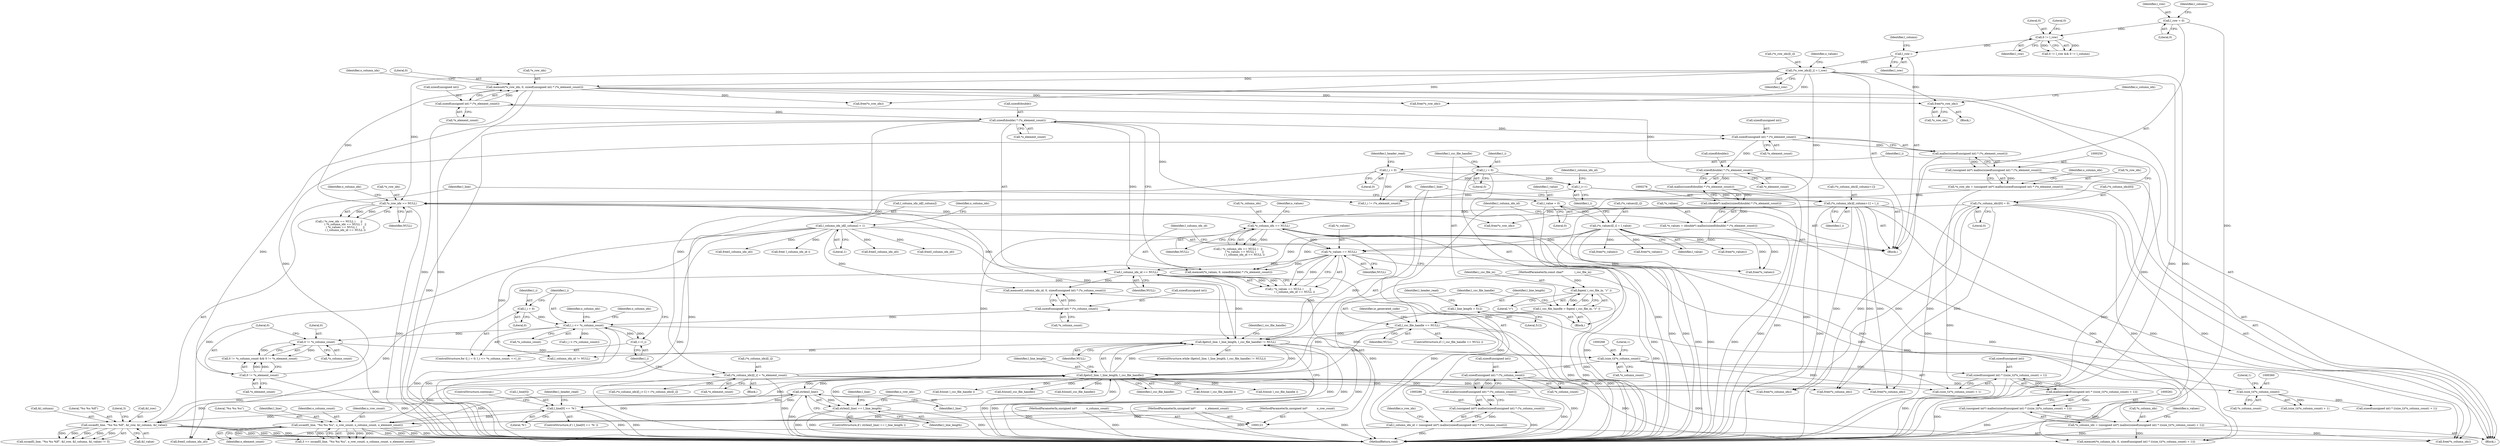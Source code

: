 digraph "0_libxsmm_151481489192e6d1997f8bde52c5c425ea41741d_1@pointer" {
"1000177" [label="(Call,free(*o_row_idx))"];
"1000342" [label="(Call,memset(*o_row_idx, 0, sizeof(unsigned int) * (*o_element_count)))"];
"1000295" [label="(Call,*o_row_idx == NULL)"];
"1000487" [label="(Call,(*o_row_idx)[l_i] = l_row)"];
"1000483" [label="(Call,l_row--)"];
"1000477" [label="(Call,0 != l_row)"];
"1000422" [label="(Call,l_row = 0)"];
"1000246" [label="(Call,*o_row_idx = (unsigned int*) malloc(sizeof(unsigned int) * (*o_element_count)))"];
"1000249" [label="(Call,(unsigned int*) malloc(sizeof(unsigned int) * (*o_element_count)))"];
"1000251" [label="(Call,malloc(sizeof(unsigned int) * (*o_element_count)))"];
"1000252" [label="(Call,sizeof(unsigned int) * (*o_element_count))"];
"1000241" [label="(Call,0 != *o_element_count)"];
"1000368" [label="(Call,sizeof(double) * (*o_element_count))"];
"1000346" [label="(Call,sizeof(unsigned int) * (*o_element_count))"];
"1000278" [label="(Call,sizeof(double) * (*o_element_count))"];
"1000164" [label="(Call,fgets(l_line, l_line_length, l_csc_file_handle) != NULL)"];
"1000165" [label="(Call,fgets(l_line, l_line_length, l_csc_file_handle))"];
"1000435" [label="(Call,sscanf(l_line, \"%u %u %lf\", &l_row, &l_column, &l_value))"];
"1000207" [label="(Call,l_line[0] == '%')"];
"1000173" [label="(Call,strlen(l_line))"];
"1000225" [label="(Call,sscanf(l_line, \"%u %u %u\", o_row_count, o_column_count, o_element_count))"];
"1000127" [label="(MethodParameterIn,unsigned int*           o_row_count)"];
"1000128" [label="(MethodParameterIn,unsigned int*           o_column_count)"];
"1000129" [label="(MethodParameterIn,unsigned int*           o_element_count)"];
"1000133" [label="(Call,l_line_length = 512)"];
"1000172" [label="(Call,strlen(l_line) == l_line_length)"];
"1000155" [label="(Call,l_csc_file_handle == NULL)"];
"1000149" [label="(Call,l_csc_file_handle = fopen( i_csc_file_in, \"r\" ))"];
"1000151" [label="(Call,fopen( i_csc_file_in, \"r\" ))"];
"1000123" [label="(MethodParameterIn,const char*             i_csc_file_in)"];
"1000300" [label="(Call,*o_column_idx == NULL)"];
"1000506" [label="(Call,(*o_column_idx)[l_column+1] = l_i)"];
"1000499" [label="(Call,l_i++)"];
"1000405" [label="(Call,l_i = 0)"];
"1000146" [label="(Call,l_i = 0)"];
"1000392" [label="(Call,(*o_column_idx)[l_i] = *o_element_count)"];
"1000257" [label="(Call,*o_column_idx = (unsigned int*) malloc(sizeof(unsigned int) * ((size_t)(*o_column_count) + 1)))"];
"1000260" [label="(Call,(unsigned int*) malloc(sizeof(unsigned int) * ((size_t)(*o_column_count) + 1)))"];
"1000262" [label="(Call,malloc(sizeof(unsigned int) * ((size_t)(*o_column_count) + 1)))"];
"1000263" [label="(Call,sizeof(unsigned int) * ((size_t)(*o_column_count) + 1))"];
"1000267" [label="(Call,(size_t)(*o_column_count))"];
"1000237" [label="(Call,0 != *o_column_count)"];
"1000385" [label="(Call,l_i <= *o_column_count)"];
"1000382" [label="(Call,l_i = 0)"];
"1000389" [label="(Call,++l_i)"];
"1000376" [label="(Call,sizeof(unsigned int) * (*o_column_count))"];
"1000359" [label="(Call,(size_t)(*o_column_count))"];
"1000288" [label="(Call,sizeof(unsigned int) * (*o_column_count))"];
"1000399" [label="(Call,(*o_column_idx)[0] = 0)"];
"1000309" [label="(Call,l_column_idx_id == NULL)"];
"1000283" [label="(Call,l_column_idx_id = (unsigned int*) malloc(sizeof(unsigned int) * (*o_column_count)))"];
"1000285" [label="(Call,(unsigned int*) malloc(sizeof(unsigned int) * (*o_column_count)))"];
"1000287" [label="(Call,malloc(sizeof(unsigned int) * (*o_column_count)))"];
"1000501" [label="(Call,l_column_idx_id[l_column] = 1)"];
"1000305" [label="(Call,*o_values == NULL)"];
"1000493" [label="(Call,(*o_values)[l_i] = l_value)"];
"1000430" [label="(Call,l_value = 0)"];
"1000272" [label="(Call,*o_values = (double*) malloc(sizeof(double) * (*o_element_count)))"];
"1000275" [label="(Call,(double*) malloc(sizeof(double) * (*o_element_count)))"];
"1000277" [label="(Call,malloc(sizeof(double) * (*o_element_count)))"];
"1000281" [label="(Call,*o_element_count)"];
"1000273" [label="(Call,*o_values)"];
"1000364" [label="(Call,memset(*o_values, 0, sizeof(double) * (*o_element_count)))"];
"1000393" [label="(Call,(*o_column_idx)[l_i])"];
"1000483" [label="(Call,l_row--)"];
"1000303" [label="(Identifier,NULL)"];
"1000572" [label="(Call,(*o_column_idx)[l_i+1] = (*o_column_idx)[l_i])"];
"1000373" [label="(Call,memset(l_column_idx_id, 0, sizeof(unsigned int) * (*o_column_count)))"];
"1000486" [label="(Identifier,l_column)"];
"1000266" [label="(Call,(size_t)(*o_column_count) + 1)"];
"1000381" [label="(ControlStructure,for (l_i = 0; l_i <= *o_column_count; ++l_i))"];
"1000371" [label="(Call,*o_element_count)"];
"1000262" [label="(Call,malloc(sizeof(unsigned int) * ((size_t)(*o_column_count) + 1)))"];
"1000183" [label="(Call,free(*o_values))"];
"1000291" [label="(Call,*o_column_count)"];
"1000347" [label="(Call,sizeof(unsigned int))"];
"1000310" [label="(Identifier,l_column_idx_id)"];
"1000285" [label="(Call,(unsigned int*) malloc(sizeof(unsigned int) * (*o_column_count)))"];
"1000186" [label="(Call,free(l_column_idx_id))"];
"1000369" [label="(Call,sizeof(double))"];
"1000481" [label="(Literal,0)"];
"1000446" [label="(Call,free(*o_row_idx))"];
"1000257" [label="(Call,*o_column_idx = (unsigned int*) malloc(sizeof(unsigned int) * ((size_t)(*o_column_count) + 1)))"];
"1000302" [label="(Identifier,o_column_idx)"];
"1000585" [label="(MethodReturn,void)"];
"1000208" [label="(Call,l_line[0])"];
"1000506" [label="(Call,(*o_column_idx)[l_column+1] = l_i)"];
"1000300" [label="(Call,*o_column_idx == NULL)"];
"1000432" [label="(Literal,0)"];
"1000133" [label="(Call,l_line_length = 512)"];
"1000309" [label="(Call,l_column_idx_id == NULL)"];
"1000166" [label="(Identifier,l_line)"];
"1000440" [label="(Call,&l_column)"];
"1000134" [label="(Identifier,l_line_length)"];
"1000128" [label="(MethodParameterIn,unsigned int*           o_column_count)"];
"1000363" [label="(Literal,1)"];
"1000513" [label="(Identifier,l_i)"];
"1000227" [label="(Literal,\"%u %u %u\")"];
"1000287" [label="(Call,malloc(sizeof(unsigned int) * (*o_column_count)))"];
"1000172" [label="(Call,strlen(l_line) == l_line_length)"];
"1000271" [label="(Literal,1)"];
"1000311" [label="(Identifier,NULL)"];
"1000211" [label="(Literal,'%')"];
"1000435" [label="(Call,sscanf(l_line, \"%u %u %lf\", &l_row, &l_column, &l_value))"];
"1000407" [label="(Literal,0)"];
"1000230" [label="(Identifier,o_element_count)"];
"1000406" [label="(Identifier,l_i)"];
"1000431" [label="(Identifier,l_value)"];
"1000514" [label="(Call,fclose( l_csc_file_handle ))"];
"1000391" [label="(Block,)"];
"1000355" [label="(Call,sizeof(unsigned int) * ((size_t)(*o_column_count) + 1))"];
"1000304" [label="(Call,( *o_values == NULL )       ||\n               ( l_column_idx_id == NULL ))"];
"1000500" [label="(Identifier,l_i)"];
"1000368" [label="(Call,sizeof(double) * (*o_element_count))"];
"1000390" [label="(Identifier,l_i)"];
"1000488" [label="(Call,(*o_row_idx)[l_i])"];
"1000258" [label="(Call,*o_column_idx)"];
"1000180" [label="(Call,free(*o_column_idx))"];
"1000127" [label="(MethodParameterIn,unsigned int*           o_row_count)"];
"1000263" [label="(Call,sizeof(unsigned int) * ((size_t)(*o_column_count) + 1))"];
"1000241" [label="(Call,0 != *o_element_count)"];
"1000269" [label="(Call,*o_column_count)"];
"1000239" [label="(Call,*o_column_count)"];
"1000151" [label="(Call,fopen( i_csc_file_in, \"r\" ))"];
"1000377" [label="(Call,sizeof(unsigned int))"];
"1000255" [label="(Call,*o_element_count)"];
"1000479" [label="(Identifier,l_row)"];
"1000404" [label="(Literal,0)"];
"1000359" [label="(Call,(size_t)(*o_column_count))"];
"1000200" [label="(Call,fclose( l_csc_file_handle ))"];
"1000382" [label="(Call,l_i = 0)"];
"1000343" [label="(Call,*o_row_idx)"];
"1000246" [label="(Call,*o_row_idx = (unsigned int*) malloc(sizeof(unsigned int) * (*o_element_count)))"];
"1000316" [label="(Call,free(*o_column_idx))"];
"1000384" [label="(Literal,0)"];
"1000289" [label="(Call,sizeof(unsigned int))"];
"1000387" [label="(Call,*o_column_count)"];
"1000493" [label="(Call,(*o_values)[l_i] = l_value)"];
"1000223" [label="(Call,3 == sscanf(l_line, \"%u %u %u\", o_row_count, o_column_count, o_element_count))"];
"1000397" [label="(Call,*o_element_count)"];
"1000322" [label="(Call,free(l_column_idx_id))"];
"1000249" [label="(Call,(unsigned int*) malloc(sizeof(unsigned int) * (*o_element_count)))"];
"1000274" [label="(Identifier,o_values)"];
"1000135" [label="(Literal,512)"];
"1000294" [label="(Call,( *o_row_idx == NULL )      ||\n               ( *o_column_idx == NULL )   ||\n               ( *o_values == NULL )       ||\n               ( l_column_idx_id == NULL ))"];
"1000528" [label="(Call,free(*o_values))"];
"1000165" [label="(Call,fgets(l_line, l_line_length, l_csc_file_handle))"];
"1000308" [label="(Identifier,NULL)"];
"1000164" [label="(Call,fgets(l_line, l_line_length, l_csc_file_handle) != NULL)"];
"1000171" [label="(ControlStructure,if ( strlen(l_line) == l_line_length ))"];
"1000267" [label="(Call,(size_t)(*o_column_count))"];
"1000395" [label="(Identifier,o_column_idx)"];
"1000361" [label="(Call,*o_column_count)"];
"1000163" [label="(ControlStructure,while (fgets(l_line, l_line_length, l_csc_file_handle) != NULL))"];
"1000455" [label="(Call,free(l_column_idx_id))"];
"1000342" [label="(Call,memset(*o_row_idx, 0, sizeof(unsigned int) * (*o_element_count)))"];
"1000243" [label="(Call,*o_element_count)"];
"1000288" [label="(Call,sizeof(unsigned int) * (*o_column_count))"];
"1000437" [label="(Literal,\"%u %u %lf\")"];
"1000147" [label="(Identifier,l_i)"];
"1000177" [label="(Call,free(*o_row_idx))"];
"1000284" [label="(Identifier,l_column_idx_id)"];
"1000242" [label="(Literal,0)"];
"1000149" [label="(Call,l_csc_file_handle = fopen( i_csc_file_in, \"r\" ))"];
"1000399" [label="(Call,(*o_column_idx)[0] = 0)"];
"1000515" [label="(Identifier,l_csc_file_handle)"];
"1000306" [label="(Call,*o_values)"];
"1000168" [label="(Identifier,l_csc_file_handle)"];
"1000402" [label="(Identifier,o_column_idx)"];
"1000238" [label="(Literal,0)"];
"1000583" [label="(Call,free( l_column_idx_id ))"];
"1000498" [label="(Identifier,l_value)"];
"1000349" [label="(Call,*o_element_count)"];
"1000452" [label="(Call,free(*o_values))"];
"1000430" [label="(Call,l_value = 0)"];
"1000423" [label="(Identifier,l_row)"];
"1000444" [label="(Literal,3)"];
"1000487" [label="(Call,(*o_row_idx)[l_i] = l_row)"];
"1000301" [label="(Call,*o_column_idx)"];
"1000550" [label="(Call,l_column_idx_id != NULL)"];
"1000499" [label="(Call,l_i++)"];
"1000400" [label="(Call,(*o_column_idx)[0])"];
"1000174" [label="(Identifier,l_line)"];
"1000353" [label="(Identifier,o_column_idx)"];
"1000129" [label="(MethodParameterIn,unsigned int*           o_element_count)"];
"1000449" [label="(Call,free(*o_column_idx))"];
"1000492" [label="(Identifier,l_row)"];
"1000178" [label="(Call,*o_row_idx)"];
"1000416" [label="(Call,fclose( l_csc_file_handle ))"];
"1000346" [label="(Call,sizeof(unsigned int) * (*o_element_count))"];
"1000389" [label="(Call,++l_i)"];
"1000272" [label="(Call,*o_values = (double*) malloc(sizeof(double) * (*o_element_count)))"];
"1000379" [label="(Call,*o_column_count)"];
"1000295" [label="(Call,*o_row_idx == NULL)"];
"1000251" [label="(Call,malloc(sizeof(unsigned int) * (*o_element_count)))"];
"1000298" [label="(Identifier,NULL)"];
"1000478" [label="(Literal,0)"];
"1000169" [label="(Identifier,NULL)"];
"1000496" [label="(Identifier,o_values)"];
"1000226" [label="(Identifier,l_line)"];
"1000206" [label="(ControlStructure,if ( l_line[0] == '%' ))"];
"1000522" [label="(Call,free(*o_row_idx))"];
"1000176" [label="(Block,)"];
"1000484" [label="(Identifier,l_row)"];
"1000299" [label="(Call,( *o_column_idx == NULL )   ||\n               ( *o_values == NULL )       ||\n               ( l_column_idx_id == NULL ))"];
"1000283" [label="(Call,l_column_idx_id = (unsigned int*) malloc(sizeof(unsigned int) * (*o_column_count)))"];
"1000236" [label="(Call,0 != *o_column_count && 0 != *o_element_count)"];
"1000264" [label="(Call,sizeof(unsigned int))"];
"1000278" [label="(Call,sizeof(double) * (*o_element_count))"];
"1000469" [label="(Call,fclose(l_csc_file_handle))"];
"1000507" [label="(Call,(*o_column_idx)[l_column+1])"];
"1000139" [label="(Identifier,l_header_read)"];
"1000150" [label="(Identifier,l_csc_file_handle)"];
"1000253" [label="(Call,sizeof(unsigned int))"];
"1000305" [label="(Call,*o_values == NULL)"];
"1000525" [label="(Call,free(*o_column_idx))"];
"1000319" [label="(Call,free(*o_values))"];
"1000167" [label="(Identifier,l_line_length)"];
"1000296" [label="(Call,*o_row_idx)"];
"1000307" [label="(Identifier,o_values)"];
"1000509" [label="(Identifier,o_column_idx)"];
"1000245" [label="(Block,)"];
"1000153" [label="(Literal,\"r\")"];
"1000313" [label="(Call,free(*o_row_idx))"];
"1000383" [label="(Identifier,l_i)"];
"1000209" [label="(Identifier,l_line)"];
"1000505" [label="(Literal,1)"];
"1000531" [label="(Call,free(l_column_idx_id))"];
"1000442" [label="(Call,&l_value)"];
"1000157" [label="(Identifier,NULL)"];
"1000123" [label="(MethodParameterIn,const char*             i_csc_file_in)"];
"1000358" [label="(Call,(size_t)(*o_column_count) + 1)"];
"1000260" [label="(Call,(unsigned int*) malloc(sizeof(unsigned int) * ((size_t)(*o_column_count) + 1)))"];
"1000155" [label="(Call,l_csc_file_handle == NULL)"];
"1000438" [label="(Call,&l_row)"];
"1000501" [label="(Call,l_column_idx_id[l_column] = 1)"];
"1000385" [label="(Call,l_i <= *o_column_count)"];
"1000252" [label="(Call,sizeof(unsigned int) * (*o_element_count))"];
"1000148" [label="(Literal,0)"];
"1000422" [label="(Call,l_row = 0)"];
"1000427" [label="(Identifier,l_column)"];
"1000345" [label="(Literal,0)"];
"1000218" [label="(Identifier,l_header_read)"];
"1000207" [label="(Call,l_line[0] == '%')"];
"1000420" [label="(Block,)"];
"1000229" [label="(Identifier,o_column_count)"];
"1000336" [label="(Call,fclose(l_csc_file_handle))"];
"1000228" [label="(Identifier,o_row_count)"];
"1000152" [label="(Identifier,i_csc_file_in)"];
"1000477" [label="(Call,0 != l_row)"];
"1000503" [label="(Identifier,l_column_idx_id)"];
"1000237" [label="(Call,0 != *o_column_count)"];
"1000225" [label="(Call,sscanf(l_line, \"%u %u %u\", o_row_count, o_column_count, o_element_count))"];
"1000558" [label="(Call,l_i < (*o_column_count))"];
"1000409" [label="(Identifier,l_header_read)"];
"1000502" [label="(Call,l_column_idx_id[l_column])"];
"1000517" [label="(Call,l_i != (*o_element_count))"];
"1000351" [label="(Call,memset(*o_column_idx, 0, sizeof(unsigned int) * ((size_t)(*o_column_count) + 1)))"];
"1000405" [label="(Call,l_i = 0)"];
"1000275" [label="(Call,(double*) malloc(sizeof(double) * (*o_element_count)))"];
"1000247" [label="(Call,*o_row_idx)"];
"1000259" [label="(Identifier,o_column_idx)"];
"1000173" [label="(Call,strlen(l_line))"];
"1000386" [label="(Identifier,l_i)"];
"1000182" [label="(Identifier,o_column_idx)"];
"1000476" [label="(Call,0 != l_row && 0 != l_column)"];
"1000156" [label="(Identifier,l_csc_file_handle)"];
"1000392" [label="(Call,(*o_column_idx)[l_i] = *o_element_count)"];
"1000279" [label="(Call,sizeof(double))"];
"1000436" [label="(Identifier,l_line)"];
"1000179" [label="(Identifier,o_row_idx)"];
"1000297" [label="(Identifier,o_row_idx)"];
"1000424" [label="(Literal,0)"];
"1000160" [label="(Identifier,io_generated_code)"];
"1000130" [label="(Block,)"];
"1000175" [label="(Identifier,l_line_length)"];
"1000146" [label="(Call,l_i = 0)"];
"1000494" [label="(Call,(*o_values)[l_i])"];
"1000434" [label="(Call,sscanf(l_line, \"%u %u %lf\", &l_row, &l_column, &l_value) != 3)"];
"1000213" [label="(ControlStructure,continue;)"];
"1000154" [label="(ControlStructure,if ( l_csc_file_handle == NULL ))"];
"1000376" [label="(Call,sizeof(unsigned int) * (*o_column_count))"];
"1000277" [label="(Call,malloc(sizeof(double) * (*o_element_count)))"];
"1000177" -> "1000176"  [label="AST: "];
"1000177" -> "1000178"  [label="CFG: "];
"1000178" -> "1000177"  [label="AST: "];
"1000182" -> "1000177"  [label="CFG: "];
"1000342" -> "1000177"  [label="DDG: "];
"1000487" -> "1000177"  [label="DDG: "];
"1000342" -> "1000245"  [label="AST: "];
"1000342" -> "1000346"  [label="CFG: "];
"1000343" -> "1000342"  [label="AST: "];
"1000345" -> "1000342"  [label="AST: "];
"1000346" -> "1000342"  [label="AST: "];
"1000353" -> "1000342"  [label="CFG: "];
"1000342" -> "1000585"  [label="DDG: "];
"1000342" -> "1000585"  [label="DDG: "];
"1000342" -> "1000585"  [label="DDG: "];
"1000295" -> "1000342"  [label="DDG: "];
"1000487" -> "1000342"  [label="DDG: "];
"1000346" -> "1000342"  [label="DDG: "];
"1000342" -> "1000446"  [label="DDG: "];
"1000342" -> "1000522"  [label="DDG: "];
"1000295" -> "1000294"  [label="AST: "];
"1000295" -> "1000298"  [label="CFG: "];
"1000296" -> "1000295"  [label="AST: "];
"1000298" -> "1000295"  [label="AST: "];
"1000302" -> "1000295"  [label="CFG: "];
"1000294" -> "1000295"  [label="CFG: "];
"1000295" -> "1000585"  [label="DDG: "];
"1000295" -> "1000164"  [label="DDG: "];
"1000295" -> "1000294"  [label="DDG: "];
"1000295" -> "1000294"  [label="DDG: "];
"1000487" -> "1000295"  [label="DDG: "];
"1000246" -> "1000295"  [label="DDG: "];
"1000164" -> "1000295"  [label="DDG: "];
"1000295" -> "1000300"  [label="DDG: "];
"1000295" -> "1000313"  [label="DDG: "];
"1000487" -> "1000420"  [label="AST: "];
"1000487" -> "1000492"  [label="CFG: "];
"1000488" -> "1000487"  [label="AST: "];
"1000492" -> "1000487"  [label="AST: "];
"1000496" -> "1000487"  [label="CFG: "];
"1000487" -> "1000585"  [label="DDG: "];
"1000487" -> "1000585"  [label="DDG: "];
"1000487" -> "1000313"  [label="DDG: "];
"1000487" -> "1000446"  [label="DDG: "];
"1000483" -> "1000487"  [label="DDG: "];
"1000487" -> "1000522"  [label="DDG: "];
"1000483" -> "1000420"  [label="AST: "];
"1000483" -> "1000484"  [label="CFG: "];
"1000484" -> "1000483"  [label="AST: "];
"1000486" -> "1000483"  [label="CFG: "];
"1000477" -> "1000483"  [label="DDG: "];
"1000477" -> "1000476"  [label="AST: "];
"1000477" -> "1000479"  [label="CFG: "];
"1000478" -> "1000477"  [label="AST: "];
"1000479" -> "1000477"  [label="AST: "];
"1000481" -> "1000477"  [label="CFG: "];
"1000476" -> "1000477"  [label="CFG: "];
"1000477" -> "1000476"  [label="DDG: "];
"1000477" -> "1000476"  [label="DDG: "];
"1000422" -> "1000477"  [label="DDG: "];
"1000422" -> "1000420"  [label="AST: "];
"1000422" -> "1000424"  [label="CFG: "];
"1000423" -> "1000422"  [label="AST: "];
"1000424" -> "1000422"  [label="AST: "];
"1000427" -> "1000422"  [label="CFG: "];
"1000422" -> "1000585"  [label="DDG: "];
"1000246" -> "1000245"  [label="AST: "];
"1000246" -> "1000249"  [label="CFG: "];
"1000247" -> "1000246"  [label="AST: "];
"1000249" -> "1000246"  [label="AST: "];
"1000259" -> "1000246"  [label="CFG: "];
"1000246" -> "1000585"  [label="DDG: "];
"1000249" -> "1000246"  [label="DDG: "];
"1000249" -> "1000251"  [label="CFG: "];
"1000250" -> "1000249"  [label="AST: "];
"1000251" -> "1000249"  [label="AST: "];
"1000249" -> "1000585"  [label="DDG: "];
"1000251" -> "1000249"  [label="DDG: "];
"1000251" -> "1000252"  [label="CFG: "];
"1000252" -> "1000251"  [label="AST: "];
"1000251" -> "1000585"  [label="DDG: "];
"1000252" -> "1000251"  [label="DDG: "];
"1000252" -> "1000255"  [label="CFG: "];
"1000253" -> "1000252"  [label="AST: "];
"1000255" -> "1000252"  [label="AST: "];
"1000241" -> "1000252"  [label="DDG: "];
"1000368" -> "1000252"  [label="DDG: "];
"1000252" -> "1000278"  [label="DDG: "];
"1000241" -> "1000236"  [label="AST: "];
"1000241" -> "1000243"  [label="CFG: "];
"1000242" -> "1000241"  [label="AST: "];
"1000243" -> "1000241"  [label="AST: "];
"1000236" -> "1000241"  [label="CFG: "];
"1000241" -> "1000585"  [label="DDG: "];
"1000241" -> "1000236"  [label="DDG: "];
"1000241" -> "1000236"  [label="DDG: "];
"1000368" -> "1000241"  [label="DDG: "];
"1000368" -> "1000364"  [label="AST: "];
"1000368" -> "1000371"  [label="CFG: "];
"1000369" -> "1000368"  [label="AST: "];
"1000371" -> "1000368"  [label="AST: "];
"1000364" -> "1000368"  [label="CFG: "];
"1000368" -> "1000585"  [label="DDG: "];
"1000368" -> "1000364"  [label="DDG: "];
"1000346" -> "1000368"  [label="DDG: "];
"1000368" -> "1000392"  [label="DDG: "];
"1000368" -> "1000517"  [label="DDG: "];
"1000346" -> "1000349"  [label="CFG: "];
"1000347" -> "1000346"  [label="AST: "];
"1000349" -> "1000346"  [label="AST: "];
"1000278" -> "1000346"  [label="DDG: "];
"1000278" -> "1000277"  [label="AST: "];
"1000278" -> "1000281"  [label="CFG: "];
"1000279" -> "1000278"  [label="AST: "];
"1000281" -> "1000278"  [label="AST: "];
"1000277" -> "1000278"  [label="CFG: "];
"1000278" -> "1000585"  [label="DDG: "];
"1000278" -> "1000277"  [label="DDG: "];
"1000164" -> "1000163"  [label="AST: "];
"1000164" -> "1000169"  [label="CFG: "];
"1000165" -> "1000164"  [label="AST: "];
"1000169" -> "1000164"  [label="AST: "];
"1000174" -> "1000164"  [label="CFG: "];
"1000515" -> "1000164"  [label="CFG: "];
"1000164" -> "1000585"  [label="DDG: "];
"1000164" -> "1000585"  [label="DDG: "];
"1000164" -> "1000585"  [label="DDG: "];
"1000165" -> "1000164"  [label="DDG: "];
"1000165" -> "1000164"  [label="DDG: "];
"1000165" -> "1000164"  [label="DDG: "];
"1000155" -> "1000164"  [label="DDG: "];
"1000300" -> "1000164"  [label="DDG: "];
"1000309" -> "1000164"  [label="DDG: "];
"1000305" -> "1000164"  [label="DDG: "];
"1000164" -> "1000550"  [label="DDG: "];
"1000165" -> "1000168"  [label="CFG: "];
"1000166" -> "1000165"  [label="AST: "];
"1000167" -> "1000165"  [label="AST: "];
"1000168" -> "1000165"  [label="AST: "];
"1000169" -> "1000165"  [label="CFG: "];
"1000165" -> "1000585"  [label="DDG: "];
"1000165" -> "1000585"  [label="DDG: "];
"1000435" -> "1000165"  [label="DDG: "];
"1000225" -> "1000165"  [label="DDG: "];
"1000207" -> "1000165"  [label="DDG: "];
"1000173" -> "1000165"  [label="DDG: "];
"1000133" -> "1000165"  [label="DDG: "];
"1000172" -> "1000165"  [label="DDG: "];
"1000155" -> "1000165"  [label="DDG: "];
"1000165" -> "1000173"  [label="DDG: "];
"1000165" -> "1000172"  [label="DDG: "];
"1000165" -> "1000200"  [label="DDG: "];
"1000165" -> "1000336"  [label="DDG: "];
"1000165" -> "1000416"  [label="DDG: "];
"1000165" -> "1000469"  [label="DDG: "];
"1000165" -> "1000514"  [label="DDG: "];
"1000435" -> "1000434"  [label="AST: "];
"1000435" -> "1000442"  [label="CFG: "];
"1000436" -> "1000435"  [label="AST: "];
"1000437" -> "1000435"  [label="AST: "];
"1000438" -> "1000435"  [label="AST: "];
"1000440" -> "1000435"  [label="AST: "];
"1000442" -> "1000435"  [label="AST: "];
"1000444" -> "1000435"  [label="CFG: "];
"1000435" -> "1000585"  [label="DDG: "];
"1000435" -> "1000585"  [label="DDG: "];
"1000435" -> "1000585"  [label="DDG: "];
"1000435" -> "1000585"  [label="DDG: "];
"1000435" -> "1000434"  [label="DDG: "];
"1000435" -> "1000434"  [label="DDG: "];
"1000435" -> "1000434"  [label="DDG: "];
"1000435" -> "1000434"  [label="DDG: "];
"1000435" -> "1000434"  [label="DDG: "];
"1000207" -> "1000435"  [label="DDG: "];
"1000173" -> "1000435"  [label="DDG: "];
"1000207" -> "1000206"  [label="AST: "];
"1000207" -> "1000211"  [label="CFG: "];
"1000208" -> "1000207"  [label="AST: "];
"1000211" -> "1000207"  [label="AST: "];
"1000213" -> "1000207"  [label="CFG: "];
"1000218" -> "1000207"  [label="CFG: "];
"1000207" -> "1000585"  [label="DDG: "];
"1000207" -> "1000585"  [label="DDG: "];
"1000207" -> "1000173"  [label="DDG: "];
"1000173" -> "1000207"  [label="DDG: "];
"1000207" -> "1000225"  [label="DDG: "];
"1000173" -> "1000172"  [label="AST: "];
"1000173" -> "1000174"  [label="CFG: "];
"1000174" -> "1000173"  [label="AST: "];
"1000175" -> "1000173"  [label="CFG: "];
"1000173" -> "1000585"  [label="DDG: "];
"1000173" -> "1000172"  [label="DDG: "];
"1000173" -> "1000225"  [label="DDG: "];
"1000225" -> "1000223"  [label="AST: "];
"1000225" -> "1000230"  [label="CFG: "];
"1000226" -> "1000225"  [label="AST: "];
"1000227" -> "1000225"  [label="AST: "];
"1000228" -> "1000225"  [label="AST: "];
"1000229" -> "1000225"  [label="AST: "];
"1000230" -> "1000225"  [label="AST: "];
"1000223" -> "1000225"  [label="CFG: "];
"1000225" -> "1000585"  [label="DDG: "];
"1000225" -> "1000585"  [label="DDG: "];
"1000225" -> "1000585"  [label="DDG: "];
"1000225" -> "1000585"  [label="DDG: "];
"1000225" -> "1000223"  [label="DDG: "];
"1000225" -> "1000223"  [label="DDG: "];
"1000225" -> "1000223"  [label="DDG: "];
"1000225" -> "1000223"  [label="DDG: "];
"1000225" -> "1000223"  [label="DDG: "];
"1000127" -> "1000225"  [label="DDG: "];
"1000128" -> "1000225"  [label="DDG: "];
"1000129" -> "1000225"  [label="DDG: "];
"1000127" -> "1000121"  [label="AST: "];
"1000127" -> "1000585"  [label="DDG: "];
"1000128" -> "1000121"  [label="AST: "];
"1000128" -> "1000585"  [label="DDG: "];
"1000129" -> "1000121"  [label="AST: "];
"1000129" -> "1000585"  [label="DDG: "];
"1000133" -> "1000130"  [label="AST: "];
"1000133" -> "1000135"  [label="CFG: "];
"1000134" -> "1000133"  [label="AST: "];
"1000135" -> "1000133"  [label="AST: "];
"1000139" -> "1000133"  [label="CFG: "];
"1000133" -> "1000585"  [label="DDG: "];
"1000172" -> "1000171"  [label="AST: "];
"1000172" -> "1000175"  [label="CFG: "];
"1000175" -> "1000172"  [label="AST: "];
"1000179" -> "1000172"  [label="CFG: "];
"1000209" -> "1000172"  [label="CFG: "];
"1000172" -> "1000585"  [label="DDG: "];
"1000172" -> "1000585"  [label="DDG: "];
"1000172" -> "1000585"  [label="DDG: "];
"1000155" -> "1000154"  [label="AST: "];
"1000155" -> "1000157"  [label="CFG: "];
"1000156" -> "1000155"  [label="AST: "];
"1000157" -> "1000155"  [label="AST: "];
"1000160" -> "1000155"  [label="CFG: "];
"1000166" -> "1000155"  [label="CFG: "];
"1000155" -> "1000585"  [label="DDG: "];
"1000155" -> "1000585"  [label="DDG: "];
"1000155" -> "1000585"  [label="DDG: "];
"1000149" -> "1000155"  [label="DDG: "];
"1000149" -> "1000130"  [label="AST: "];
"1000149" -> "1000151"  [label="CFG: "];
"1000150" -> "1000149"  [label="AST: "];
"1000151" -> "1000149"  [label="AST: "];
"1000156" -> "1000149"  [label="CFG: "];
"1000149" -> "1000585"  [label="DDG: "];
"1000151" -> "1000149"  [label="DDG: "];
"1000151" -> "1000149"  [label="DDG: "];
"1000151" -> "1000153"  [label="CFG: "];
"1000152" -> "1000151"  [label="AST: "];
"1000153" -> "1000151"  [label="AST: "];
"1000151" -> "1000585"  [label="DDG: "];
"1000123" -> "1000151"  [label="DDG: "];
"1000123" -> "1000121"  [label="AST: "];
"1000123" -> "1000585"  [label="DDG: "];
"1000300" -> "1000299"  [label="AST: "];
"1000300" -> "1000303"  [label="CFG: "];
"1000301" -> "1000300"  [label="AST: "];
"1000303" -> "1000300"  [label="AST: "];
"1000307" -> "1000300"  [label="CFG: "];
"1000299" -> "1000300"  [label="CFG: "];
"1000300" -> "1000585"  [label="DDG: "];
"1000300" -> "1000299"  [label="DDG: "];
"1000300" -> "1000299"  [label="DDG: "];
"1000506" -> "1000300"  [label="DDG: "];
"1000392" -> "1000300"  [label="DDG: "];
"1000257" -> "1000300"  [label="DDG: "];
"1000399" -> "1000300"  [label="DDG: "];
"1000300" -> "1000305"  [label="DDG: "];
"1000300" -> "1000316"  [label="DDG: "];
"1000300" -> "1000351"  [label="DDG: "];
"1000506" -> "1000420"  [label="AST: "];
"1000506" -> "1000513"  [label="CFG: "];
"1000507" -> "1000506"  [label="AST: "];
"1000513" -> "1000506"  [label="AST: "];
"1000166" -> "1000506"  [label="CFG: "];
"1000506" -> "1000585"  [label="DDG: "];
"1000506" -> "1000585"  [label="DDG: "];
"1000506" -> "1000180"  [label="DDG: "];
"1000506" -> "1000316"  [label="DDG: "];
"1000506" -> "1000351"  [label="DDG: "];
"1000506" -> "1000449"  [label="DDG: "];
"1000499" -> "1000506"  [label="DDG: "];
"1000506" -> "1000525"  [label="DDG: "];
"1000499" -> "1000420"  [label="AST: "];
"1000499" -> "1000500"  [label="CFG: "];
"1000500" -> "1000499"  [label="AST: "];
"1000503" -> "1000499"  [label="CFG: "];
"1000405" -> "1000499"  [label="DDG: "];
"1000146" -> "1000499"  [label="DDG: "];
"1000499" -> "1000517"  [label="DDG: "];
"1000405" -> "1000245"  [label="AST: "];
"1000405" -> "1000407"  [label="CFG: "];
"1000406" -> "1000405"  [label="AST: "];
"1000407" -> "1000405"  [label="AST: "];
"1000409" -> "1000405"  [label="CFG: "];
"1000405" -> "1000585"  [label="DDG: "];
"1000405" -> "1000517"  [label="DDG: "];
"1000146" -> "1000130"  [label="AST: "];
"1000146" -> "1000148"  [label="CFG: "];
"1000147" -> "1000146"  [label="AST: "];
"1000148" -> "1000146"  [label="AST: "];
"1000150" -> "1000146"  [label="CFG: "];
"1000146" -> "1000585"  [label="DDG: "];
"1000146" -> "1000517"  [label="DDG: "];
"1000392" -> "1000391"  [label="AST: "];
"1000392" -> "1000397"  [label="CFG: "];
"1000393" -> "1000392"  [label="AST: "];
"1000397" -> "1000392"  [label="AST: "];
"1000390" -> "1000392"  [label="CFG: "];
"1000392" -> "1000585"  [label="DDG: "];
"1000392" -> "1000585"  [label="DDG: "];
"1000392" -> "1000180"  [label="DDG: "];
"1000392" -> "1000316"  [label="DDG: "];
"1000392" -> "1000351"  [label="DDG: "];
"1000392" -> "1000449"  [label="DDG: "];
"1000392" -> "1000525"  [label="DDG: "];
"1000392" -> "1000572"  [label="DDG: "];
"1000257" -> "1000245"  [label="AST: "];
"1000257" -> "1000260"  [label="CFG: "];
"1000258" -> "1000257"  [label="AST: "];
"1000260" -> "1000257"  [label="AST: "];
"1000274" -> "1000257"  [label="CFG: "];
"1000257" -> "1000585"  [label="DDG: "];
"1000260" -> "1000257"  [label="DDG: "];
"1000257" -> "1000316"  [label="DDG: "];
"1000257" -> "1000351"  [label="DDG: "];
"1000260" -> "1000262"  [label="CFG: "];
"1000261" -> "1000260"  [label="AST: "];
"1000262" -> "1000260"  [label="AST: "];
"1000260" -> "1000585"  [label="DDG: "];
"1000262" -> "1000260"  [label="DDG: "];
"1000262" -> "1000263"  [label="CFG: "];
"1000263" -> "1000262"  [label="AST: "];
"1000262" -> "1000585"  [label="DDG: "];
"1000263" -> "1000262"  [label="DDG: "];
"1000263" -> "1000266"  [label="CFG: "];
"1000264" -> "1000263"  [label="AST: "];
"1000266" -> "1000263"  [label="AST: "];
"1000263" -> "1000585"  [label="DDG: "];
"1000267" -> "1000263"  [label="DDG: "];
"1000267" -> "1000266"  [label="AST: "];
"1000267" -> "1000269"  [label="CFG: "];
"1000268" -> "1000267"  [label="AST: "];
"1000269" -> "1000267"  [label="AST: "];
"1000271" -> "1000267"  [label="CFG: "];
"1000267" -> "1000266"  [label="DDG: "];
"1000237" -> "1000267"  [label="DDG: "];
"1000385" -> "1000267"  [label="DDG: "];
"1000267" -> "1000288"  [label="DDG: "];
"1000237" -> "1000236"  [label="AST: "];
"1000237" -> "1000239"  [label="CFG: "];
"1000238" -> "1000237"  [label="AST: "];
"1000239" -> "1000237"  [label="AST: "];
"1000242" -> "1000237"  [label="CFG: "];
"1000236" -> "1000237"  [label="CFG: "];
"1000237" -> "1000585"  [label="DDG: "];
"1000237" -> "1000236"  [label="DDG: "];
"1000237" -> "1000236"  [label="DDG: "];
"1000385" -> "1000237"  [label="DDG: "];
"1000385" -> "1000381"  [label="AST: "];
"1000385" -> "1000387"  [label="CFG: "];
"1000386" -> "1000385"  [label="AST: "];
"1000387" -> "1000385"  [label="AST: "];
"1000395" -> "1000385"  [label="CFG: "];
"1000402" -> "1000385"  [label="CFG: "];
"1000385" -> "1000585"  [label="DDG: "];
"1000385" -> "1000585"  [label="DDG: "];
"1000382" -> "1000385"  [label="DDG: "];
"1000389" -> "1000385"  [label="DDG: "];
"1000376" -> "1000385"  [label="DDG: "];
"1000385" -> "1000389"  [label="DDG: "];
"1000385" -> "1000558"  [label="DDG: "];
"1000382" -> "1000381"  [label="AST: "];
"1000382" -> "1000384"  [label="CFG: "];
"1000383" -> "1000382"  [label="AST: "];
"1000384" -> "1000382"  [label="AST: "];
"1000386" -> "1000382"  [label="CFG: "];
"1000389" -> "1000381"  [label="AST: "];
"1000389" -> "1000390"  [label="CFG: "];
"1000390" -> "1000389"  [label="AST: "];
"1000386" -> "1000389"  [label="CFG: "];
"1000376" -> "1000373"  [label="AST: "];
"1000376" -> "1000379"  [label="CFG: "];
"1000377" -> "1000376"  [label="AST: "];
"1000379" -> "1000376"  [label="AST: "];
"1000373" -> "1000376"  [label="CFG: "];
"1000376" -> "1000373"  [label="DDG: "];
"1000359" -> "1000376"  [label="DDG: "];
"1000359" -> "1000358"  [label="AST: "];
"1000359" -> "1000361"  [label="CFG: "];
"1000360" -> "1000359"  [label="AST: "];
"1000361" -> "1000359"  [label="AST: "];
"1000363" -> "1000359"  [label="CFG: "];
"1000359" -> "1000355"  [label="DDG: "];
"1000359" -> "1000358"  [label="DDG: "];
"1000288" -> "1000359"  [label="DDG: "];
"1000288" -> "1000287"  [label="AST: "];
"1000288" -> "1000291"  [label="CFG: "];
"1000289" -> "1000288"  [label="AST: "];
"1000291" -> "1000288"  [label="AST: "];
"1000287" -> "1000288"  [label="CFG: "];
"1000288" -> "1000585"  [label="DDG: "];
"1000288" -> "1000287"  [label="DDG: "];
"1000399" -> "1000245"  [label="AST: "];
"1000399" -> "1000404"  [label="CFG: "];
"1000400" -> "1000399"  [label="AST: "];
"1000404" -> "1000399"  [label="AST: "];
"1000406" -> "1000399"  [label="CFG: "];
"1000399" -> "1000585"  [label="DDG: "];
"1000399" -> "1000180"  [label="DDG: "];
"1000399" -> "1000316"  [label="DDG: "];
"1000399" -> "1000351"  [label="DDG: "];
"1000399" -> "1000449"  [label="DDG: "];
"1000399" -> "1000525"  [label="DDG: "];
"1000309" -> "1000304"  [label="AST: "];
"1000309" -> "1000311"  [label="CFG: "];
"1000310" -> "1000309"  [label="AST: "];
"1000311" -> "1000309"  [label="AST: "];
"1000304" -> "1000309"  [label="CFG: "];
"1000309" -> "1000585"  [label="DDG: "];
"1000309" -> "1000304"  [label="DDG: "];
"1000309" -> "1000304"  [label="DDG: "];
"1000283" -> "1000309"  [label="DDG: "];
"1000501" -> "1000309"  [label="DDG: "];
"1000305" -> "1000309"  [label="DDG: "];
"1000309" -> "1000322"  [label="DDG: "];
"1000309" -> "1000373"  [label="DDG: "];
"1000283" -> "1000245"  [label="AST: "];
"1000283" -> "1000285"  [label="CFG: "];
"1000284" -> "1000283"  [label="AST: "];
"1000285" -> "1000283"  [label="AST: "];
"1000297" -> "1000283"  [label="CFG: "];
"1000283" -> "1000585"  [label="DDG: "];
"1000285" -> "1000283"  [label="DDG: "];
"1000283" -> "1000322"  [label="DDG: "];
"1000283" -> "1000373"  [label="DDG: "];
"1000285" -> "1000287"  [label="CFG: "];
"1000286" -> "1000285"  [label="AST: "];
"1000287" -> "1000285"  [label="AST: "];
"1000285" -> "1000585"  [label="DDG: "];
"1000287" -> "1000285"  [label="DDG: "];
"1000287" -> "1000585"  [label="DDG: "];
"1000501" -> "1000420"  [label="AST: "];
"1000501" -> "1000505"  [label="CFG: "];
"1000502" -> "1000501"  [label="AST: "];
"1000505" -> "1000501"  [label="AST: "];
"1000509" -> "1000501"  [label="CFG: "];
"1000501" -> "1000585"  [label="DDG: "];
"1000501" -> "1000186"  [label="DDG: "];
"1000501" -> "1000322"  [label="DDG: "];
"1000501" -> "1000373"  [label="DDG: "];
"1000501" -> "1000455"  [label="DDG: "];
"1000501" -> "1000531"  [label="DDG: "];
"1000501" -> "1000550"  [label="DDG: "];
"1000501" -> "1000583"  [label="DDG: "];
"1000305" -> "1000304"  [label="AST: "];
"1000305" -> "1000308"  [label="CFG: "];
"1000306" -> "1000305"  [label="AST: "];
"1000308" -> "1000305"  [label="AST: "];
"1000310" -> "1000305"  [label="CFG: "];
"1000304" -> "1000305"  [label="CFG: "];
"1000305" -> "1000585"  [label="DDG: "];
"1000305" -> "1000304"  [label="DDG: "];
"1000305" -> "1000304"  [label="DDG: "];
"1000493" -> "1000305"  [label="DDG: "];
"1000272" -> "1000305"  [label="DDG: "];
"1000305" -> "1000319"  [label="DDG: "];
"1000305" -> "1000364"  [label="DDG: "];
"1000493" -> "1000420"  [label="AST: "];
"1000493" -> "1000498"  [label="CFG: "];
"1000494" -> "1000493"  [label="AST: "];
"1000498" -> "1000493"  [label="AST: "];
"1000500" -> "1000493"  [label="CFG: "];
"1000493" -> "1000585"  [label="DDG: "];
"1000493" -> "1000585"  [label="DDG: "];
"1000493" -> "1000183"  [label="DDG: "];
"1000493" -> "1000319"  [label="DDG: "];
"1000493" -> "1000364"  [label="DDG: "];
"1000493" -> "1000452"  [label="DDG: "];
"1000430" -> "1000493"  [label="DDG: "];
"1000493" -> "1000528"  [label="DDG: "];
"1000430" -> "1000420"  [label="AST: "];
"1000430" -> "1000432"  [label="CFG: "];
"1000431" -> "1000430"  [label="AST: "];
"1000432" -> "1000430"  [label="AST: "];
"1000436" -> "1000430"  [label="CFG: "];
"1000430" -> "1000585"  [label="DDG: "];
"1000272" -> "1000245"  [label="AST: "];
"1000272" -> "1000275"  [label="CFG: "];
"1000273" -> "1000272"  [label="AST: "];
"1000275" -> "1000272"  [label="AST: "];
"1000284" -> "1000272"  [label="CFG: "];
"1000272" -> "1000585"  [label="DDG: "];
"1000275" -> "1000272"  [label="DDG: "];
"1000272" -> "1000319"  [label="DDG: "];
"1000272" -> "1000364"  [label="DDG: "];
"1000275" -> "1000277"  [label="CFG: "];
"1000276" -> "1000275"  [label="AST: "];
"1000277" -> "1000275"  [label="AST: "];
"1000275" -> "1000585"  [label="DDG: "];
"1000277" -> "1000275"  [label="DDG: "];
"1000277" -> "1000585"  [label="DDG: "];
}
